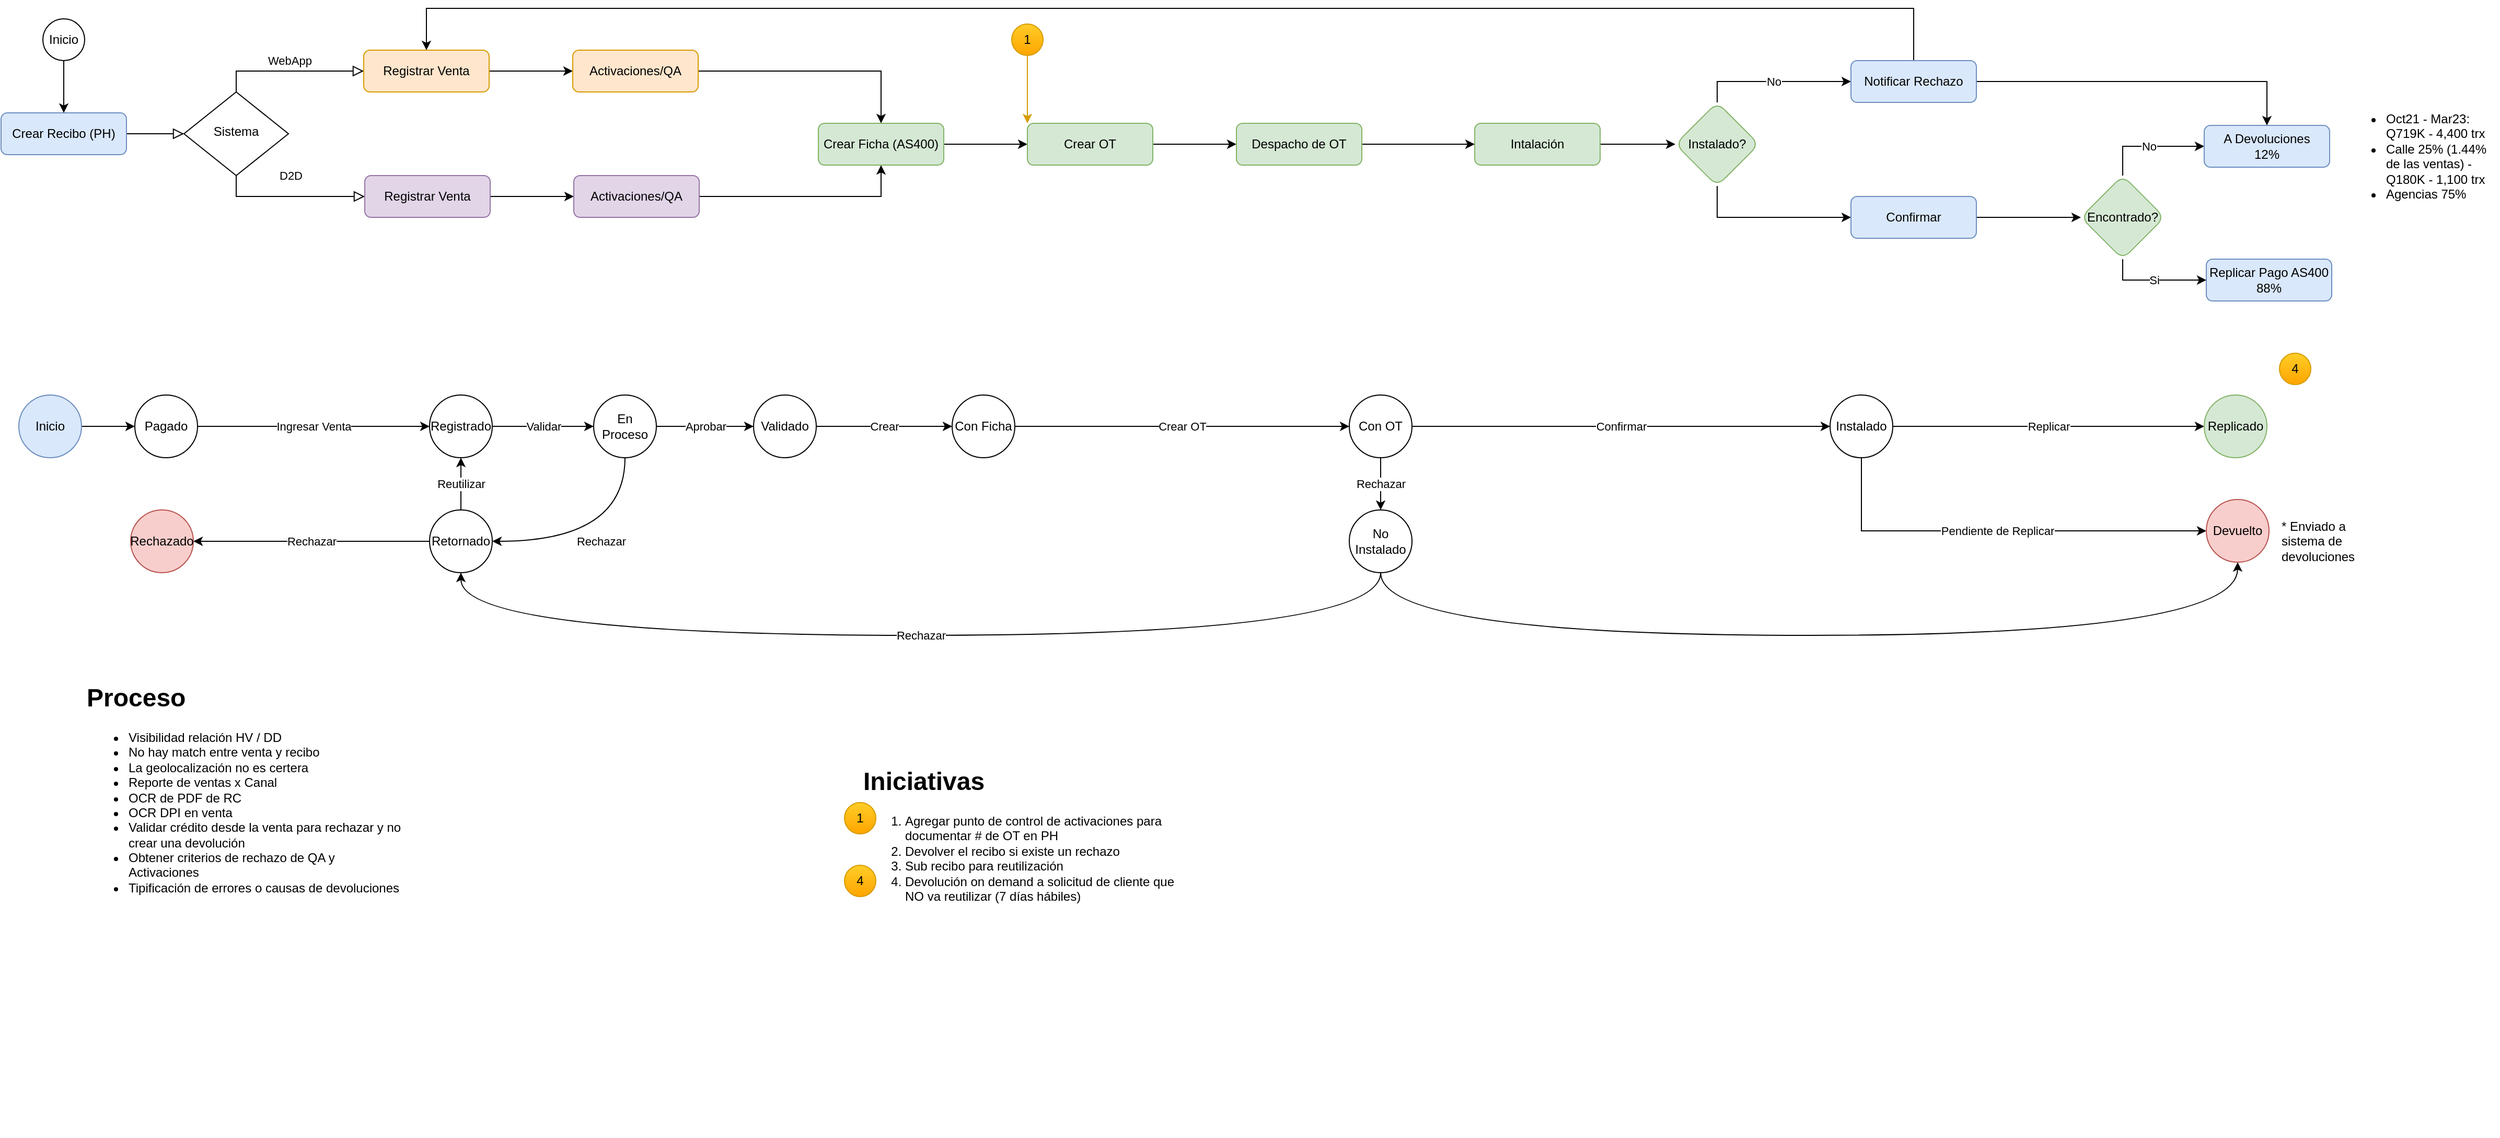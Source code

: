 <mxfile version="21.0.8" type="github" pages="3">
  <diagram id="C5RBs43oDa-KdzZeNtuy" name="Page-1">
    <mxGraphModel dx="880" dy="484" grid="1" gridSize="10" guides="1" tooltips="1" connect="1" arrows="1" fold="1" page="1" pageScale="1" pageWidth="827" pageHeight="1169" math="0" shadow="0">
      <root>
        <mxCell id="WIyWlLk6GJQsqaUBKTNV-0" />
        <mxCell id="WIyWlLk6GJQsqaUBKTNV-1" parent="WIyWlLk6GJQsqaUBKTNV-0" />
        <mxCell id="WIyWlLk6GJQsqaUBKTNV-2" value="" style="rounded=0;html=1;jettySize=auto;orthogonalLoop=1;fontSize=11;endArrow=block;endFill=0;endSize=8;strokeWidth=1;shadow=0;labelBackgroundColor=none;edgeStyle=orthogonalEdgeStyle;" parent="WIyWlLk6GJQsqaUBKTNV-1" source="WIyWlLk6GJQsqaUBKTNV-3" target="WIyWlLk6GJQsqaUBKTNV-6" edge="1">
          <mxGeometry relative="1" as="geometry" />
        </mxCell>
        <mxCell id="WIyWlLk6GJQsqaUBKTNV-3" value="Crear Recibo (PH)" style="rounded=1;whiteSpace=wrap;html=1;fontSize=12;glass=0;strokeWidth=1;shadow=0;fillColor=#dae8fc;strokeColor=#6c8ebf;" parent="WIyWlLk6GJQsqaUBKTNV-1" vertex="1">
          <mxGeometry x="20" y="120" width="120" height="40" as="geometry" />
        </mxCell>
        <mxCell id="WIyWlLk6GJQsqaUBKTNV-4" value="D2D" style="rounded=0;html=1;jettySize=auto;orthogonalLoop=1;fontSize=11;endArrow=block;endFill=0;endSize=8;strokeWidth=1;shadow=0;labelBackgroundColor=none;edgeStyle=orthogonalEdgeStyle;entryX=0;entryY=0.5;entryDx=0;entryDy=0;exitX=0.5;exitY=1;exitDx=0;exitDy=0;" parent="WIyWlLk6GJQsqaUBKTNV-1" source="WIyWlLk6GJQsqaUBKTNV-6" target="WIyWlLk6GJQsqaUBKTNV-11" edge="1">
          <mxGeometry y="20" relative="1" as="geometry">
            <mxPoint as="offset" />
            <mxPoint x="255" y="270" as="targetPoint" />
          </mxGeometry>
        </mxCell>
        <mxCell id="WIyWlLk6GJQsqaUBKTNV-5" value="WebApp" style="edgeStyle=orthogonalEdgeStyle;rounded=0;html=1;jettySize=auto;orthogonalLoop=1;fontSize=11;endArrow=block;endFill=0;endSize=8;strokeWidth=1;shadow=0;labelBackgroundColor=none;exitX=0.5;exitY=0;exitDx=0;exitDy=0;" parent="WIyWlLk6GJQsqaUBKTNV-1" source="WIyWlLk6GJQsqaUBKTNV-6" target="WIyWlLk6GJQsqaUBKTNV-7" edge="1">
          <mxGeometry y="10" relative="1" as="geometry">
            <mxPoint as="offset" />
          </mxGeometry>
        </mxCell>
        <mxCell id="WIyWlLk6GJQsqaUBKTNV-6" value="Sistema" style="rhombus;whiteSpace=wrap;html=1;shadow=0;fontFamily=Helvetica;fontSize=12;align=center;strokeWidth=1;spacing=6;spacingTop=-4;" parent="WIyWlLk6GJQsqaUBKTNV-1" vertex="1">
          <mxGeometry x="195" y="100" width="100" height="80" as="geometry" />
        </mxCell>
        <mxCell id="XBX4nZGUdL0fPtYbBpFq-3" value="" style="edgeStyle=orthogonalEdgeStyle;rounded=0;orthogonalLoop=1;jettySize=auto;html=1;" parent="WIyWlLk6GJQsqaUBKTNV-1" source="WIyWlLk6GJQsqaUBKTNV-7" target="XBX4nZGUdL0fPtYbBpFq-2" edge="1">
          <mxGeometry relative="1" as="geometry" />
        </mxCell>
        <mxCell id="WIyWlLk6GJQsqaUBKTNV-7" value="Registrar Venta" style="rounded=1;whiteSpace=wrap;html=1;fontSize=12;glass=0;strokeWidth=1;shadow=0;fillColor=#ffe6cc;strokeColor=#d79b00;" parent="WIyWlLk6GJQsqaUBKTNV-1" vertex="1">
          <mxGeometry x="367" y="60" width="120" height="40" as="geometry" />
        </mxCell>
        <mxCell id="XBX4nZGUdL0fPtYbBpFq-5" value="" style="edgeStyle=orthogonalEdgeStyle;rounded=0;orthogonalLoop=1;jettySize=auto;html=1;" parent="WIyWlLk6GJQsqaUBKTNV-1" source="WIyWlLk6GJQsqaUBKTNV-11" target="XBX4nZGUdL0fPtYbBpFq-4" edge="1">
          <mxGeometry relative="1" as="geometry" />
        </mxCell>
        <mxCell id="WIyWlLk6GJQsqaUBKTNV-11" value="Registrar Venta" style="rounded=1;whiteSpace=wrap;html=1;fontSize=12;glass=0;strokeWidth=1;shadow=0;fillColor=#e1d5e7;strokeColor=#9673a6;" parent="WIyWlLk6GJQsqaUBKTNV-1" vertex="1">
          <mxGeometry x="368" y="180" width="120" height="40" as="geometry" />
        </mxCell>
        <mxCell id="XBX4nZGUdL0fPtYbBpFq-1" style="edgeStyle=orthogonalEdgeStyle;rounded=0;orthogonalLoop=1;jettySize=auto;html=1;" parent="WIyWlLk6GJQsqaUBKTNV-1" source="XBX4nZGUdL0fPtYbBpFq-0" target="WIyWlLk6GJQsqaUBKTNV-3" edge="1">
          <mxGeometry relative="1" as="geometry" />
        </mxCell>
        <mxCell id="XBX4nZGUdL0fPtYbBpFq-0" value="Inicio" style="ellipse;whiteSpace=wrap;html=1;aspect=fixed;" parent="WIyWlLk6GJQsqaUBKTNV-1" vertex="1">
          <mxGeometry x="60" y="30" width="40" height="40" as="geometry" />
        </mxCell>
        <mxCell id="XBX4nZGUdL0fPtYbBpFq-30" value="" style="edgeStyle=orthogonalEdgeStyle;rounded=0;orthogonalLoop=1;jettySize=auto;html=1;exitX=1;exitY=0.5;exitDx=0;exitDy=0;" parent="WIyWlLk6GJQsqaUBKTNV-1" source="XBX4nZGUdL0fPtYbBpFq-2" target="XBX4nZGUdL0fPtYbBpFq-29" edge="1">
          <mxGeometry relative="1" as="geometry">
            <mxPoint x="752" y="80" as="sourcePoint" />
          </mxGeometry>
        </mxCell>
        <mxCell id="XBX4nZGUdL0fPtYbBpFq-2" value="Activaciones/QA" style="whiteSpace=wrap;html=1;fillColor=#ffe6cc;strokeColor=#d79b00;rounded=1;glass=0;strokeWidth=1;shadow=0;" parent="WIyWlLk6GJQsqaUBKTNV-1" vertex="1">
          <mxGeometry x="567" y="60" width="120" height="40" as="geometry" />
        </mxCell>
        <mxCell id="XBX4nZGUdL0fPtYbBpFq-31" style="edgeStyle=orthogonalEdgeStyle;rounded=0;orthogonalLoop=1;jettySize=auto;html=1;exitX=1;exitY=0.5;exitDx=0;exitDy=0;" parent="WIyWlLk6GJQsqaUBKTNV-1" source="XBX4nZGUdL0fPtYbBpFq-4" target="XBX4nZGUdL0fPtYbBpFq-29" edge="1">
          <mxGeometry relative="1" as="geometry">
            <mxPoint x="753" y="200" as="sourcePoint" />
          </mxGeometry>
        </mxCell>
        <mxCell id="XBX4nZGUdL0fPtYbBpFq-4" value="Activaciones/QA" style="whiteSpace=wrap;html=1;fillColor=#e1d5e7;strokeColor=#9673a6;rounded=1;glass=0;strokeWidth=1;shadow=0;" parent="WIyWlLk6GJQsqaUBKTNV-1" vertex="1">
          <mxGeometry x="568" y="180" width="120" height="40" as="geometry" />
        </mxCell>
        <mxCell id="XBX4nZGUdL0fPtYbBpFq-16" value="" style="edgeStyle=orthogonalEdgeStyle;rounded=0;orthogonalLoop=1;jettySize=auto;html=1;" parent="WIyWlLk6GJQsqaUBKTNV-1" source="XBX4nZGUdL0fPtYbBpFq-13" target="XBX4nZGUdL0fPtYbBpFq-15" edge="1">
          <mxGeometry relative="1" as="geometry" />
        </mxCell>
        <mxCell id="XBX4nZGUdL0fPtYbBpFq-13" value="Inicio" style="ellipse;whiteSpace=wrap;html=1;aspect=fixed;fillColor=#dae8fc;strokeColor=#6c8ebf;" parent="WIyWlLk6GJQsqaUBKTNV-1" vertex="1">
          <mxGeometry x="37" y="390" width="60" height="60" as="geometry" />
        </mxCell>
        <mxCell id="XBX4nZGUdL0fPtYbBpFq-18" value="Ingresar Venta" style="edgeStyle=orthogonalEdgeStyle;rounded=0;orthogonalLoop=1;jettySize=auto;html=1;" parent="WIyWlLk6GJQsqaUBKTNV-1" source="XBX4nZGUdL0fPtYbBpFq-15" target="XBX4nZGUdL0fPtYbBpFq-17" edge="1">
          <mxGeometry relative="1" as="geometry" />
        </mxCell>
        <mxCell id="XBX4nZGUdL0fPtYbBpFq-15" value="Pagado" style="ellipse;whiteSpace=wrap;html=1;aspect=fixed;" parent="WIyWlLk6GJQsqaUBKTNV-1" vertex="1">
          <mxGeometry x="148" y="390" width="60" height="60" as="geometry" />
        </mxCell>
        <mxCell id="XBX4nZGUdL0fPtYbBpFq-20" value="Validar" style="edgeStyle=orthogonalEdgeStyle;rounded=0;orthogonalLoop=1;jettySize=auto;html=1;" parent="WIyWlLk6GJQsqaUBKTNV-1" source="XBX4nZGUdL0fPtYbBpFq-17" target="XBX4nZGUdL0fPtYbBpFq-19" edge="1">
          <mxGeometry relative="1" as="geometry">
            <mxPoint x="570" y="420" as="targetPoint" />
          </mxGeometry>
        </mxCell>
        <mxCell id="XBX4nZGUdL0fPtYbBpFq-17" value="Registrado" style="ellipse;whiteSpace=wrap;html=1;aspect=fixed;" parent="WIyWlLk6GJQsqaUBKTNV-1" vertex="1">
          <mxGeometry x="430" y="390" width="60" height="60" as="geometry" />
        </mxCell>
        <mxCell id="XBX4nZGUdL0fPtYbBpFq-22" value="Aprobar" style="edgeStyle=orthogonalEdgeStyle;rounded=0;orthogonalLoop=1;jettySize=auto;html=1;" parent="WIyWlLk6GJQsqaUBKTNV-1" source="XBX4nZGUdL0fPtYbBpFq-19" target="XBX4nZGUdL0fPtYbBpFq-21" edge="1">
          <mxGeometry relative="1" as="geometry" />
        </mxCell>
        <mxCell id="XBX4nZGUdL0fPtYbBpFq-25" value="Rechazar" style="edgeStyle=orthogonalEdgeStyle;rounded=0;orthogonalLoop=1;jettySize=auto;html=1;curved=1;exitX=0.5;exitY=1;exitDx=0;exitDy=0;entryX=1;entryY=0.5;entryDx=0;entryDy=0;" parent="WIyWlLk6GJQsqaUBKTNV-1" source="XBX4nZGUdL0fPtYbBpFq-19" target="XBX4nZGUdL0fPtYbBpFq-24" edge="1">
          <mxGeometry relative="1" as="geometry" />
        </mxCell>
        <mxCell id="XBX4nZGUdL0fPtYbBpFq-19" value="En&lt;br&gt;Proceso" style="ellipse;whiteSpace=wrap;html=1;aspect=fixed;" parent="WIyWlLk6GJQsqaUBKTNV-1" vertex="1">
          <mxGeometry x="587" y="390" width="60" height="60" as="geometry" />
        </mxCell>
        <mxCell id="XBX4nZGUdL0fPtYbBpFq-35" value="Crear" style="edgeStyle=orthogonalEdgeStyle;rounded=0;orthogonalLoop=1;jettySize=auto;html=1;" parent="WIyWlLk6GJQsqaUBKTNV-1" source="XBX4nZGUdL0fPtYbBpFq-21" target="XBX4nZGUdL0fPtYbBpFq-34" edge="1">
          <mxGeometry relative="1" as="geometry" />
        </mxCell>
        <mxCell id="XBX4nZGUdL0fPtYbBpFq-21" value="Validado" style="ellipse;whiteSpace=wrap;html=1;aspect=fixed;" parent="WIyWlLk6GJQsqaUBKTNV-1" vertex="1">
          <mxGeometry x="740" y="390" width="60" height="60" as="geometry" />
        </mxCell>
        <mxCell id="XBX4nZGUdL0fPtYbBpFq-27" value="Rechazar" style="edgeStyle=orthogonalEdgeStyle;rounded=0;orthogonalLoop=1;jettySize=auto;html=1;" parent="WIyWlLk6GJQsqaUBKTNV-1" source="XBX4nZGUdL0fPtYbBpFq-24" target="XBX4nZGUdL0fPtYbBpFq-26" edge="1">
          <mxGeometry relative="1" as="geometry" />
        </mxCell>
        <mxCell id="XBX4nZGUdL0fPtYbBpFq-28" value="Reutilizar" style="edgeStyle=orthogonalEdgeStyle;rounded=0;orthogonalLoop=1;jettySize=auto;html=1;entryX=0.5;entryY=1;entryDx=0;entryDy=0;" parent="WIyWlLk6GJQsqaUBKTNV-1" source="XBX4nZGUdL0fPtYbBpFq-24" target="XBX4nZGUdL0fPtYbBpFq-17" edge="1">
          <mxGeometry relative="1" as="geometry" />
        </mxCell>
        <mxCell id="XBX4nZGUdL0fPtYbBpFq-24" value="Retornado" style="ellipse;whiteSpace=wrap;html=1;aspect=fixed;" parent="WIyWlLk6GJQsqaUBKTNV-1" vertex="1">
          <mxGeometry x="430" y="500" width="60" height="60" as="geometry" />
        </mxCell>
        <mxCell id="XBX4nZGUdL0fPtYbBpFq-26" value="Rechazado" style="ellipse;whiteSpace=wrap;html=1;aspect=fixed;fillColor=#f8cecc;strokeColor=#b85450;" parent="WIyWlLk6GJQsqaUBKTNV-1" vertex="1">
          <mxGeometry x="144" y="500" width="60" height="60" as="geometry" />
        </mxCell>
        <mxCell id="XBX4nZGUdL0fPtYbBpFq-33" value="" style="edgeStyle=orthogonalEdgeStyle;rounded=0;orthogonalLoop=1;jettySize=auto;html=1;" parent="WIyWlLk6GJQsqaUBKTNV-1" source="XBX4nZGUdL0fPtYbBpFq-29" target="XBX4nZGUdL0fPtYbBpFq-32" edge="1">
          <mxGeometry relative="1" as="geometry" />
        </mxCell>
        <mxCell id="XBX4nZGUdL0fPtYbBpFq-29" value="Crear Ficha (AS400)" style="whiteSpace=wrap;html=1;fillColor=#d5e8d4;strokeColor=#82b366;rounded=1;glass=0;strokeWidth=1;shadow=0;" parent="WIyWlLk6GJQsqaUBKTNV-1" vertex="1">
          <mxGeometry x="802" y="130" width="120" height="40" as="geometry" />
        </mxCell>
        <mxCell id="XBX4nZGUdL0fPtYbBpFq-42" value="" style="edgeStyle=orthogonalEdgeStyle;rounded=0;orthogonalLoop=1;jettySize=auto;html=1;" parent="WIyWlLk6GJQsqaUBKTNV-1" source="XBX4nZGUdL0fPtYbBpFq-32" target="XBX4nZGUdL0fPtYbBpFq-41" edge="1">
          <mxGeometry relative="1" as="geometry" />
        </mxCell>
        <mxCell id="XBX4nZGUdL0fPtYbBpFq-32" value="Crear OT" style="whiteSpace=wrap;html=1;fillColor=#d5e8d4;strokeColor=#82b366;rounded=1;glass=0;strokeWidth=1;shadow=0;" parent="WIyWlLk6GJQsqaUBKTNV-1" vertex="1">
          <mxGeometry x="1002" y="130" width="120" height="40" as="geometry" />
        </mxCell>
        <mxCell id="XBX4nZGUdL0fPtYbBpFq-37" value="Crear OT" style="edgeStyle=orthogonalEdgeStyle;rounded=0;orthogonalLoop=1;jettySize=auto;html=1;" parent="WIyWlLk6GJQsqaUBKTNV-1" source="XBX4nZGUdL0fPtYbBpFq-34" target="XBX4nZGUdL0fPtYbBpFq-36" edge="1">
          <mxGeometry relative="1" as="geometry" />
        </mxCell>
        <mxCell id="XBX4nZGUdL0fPtYbBpFq-34" value="Con Ficha" style="ellipse;whiteSpace=wrap;html=1;aspect=fixed;" parent="WIyWlLk6GJQsqaUBKTNV-1" vertex="1">
          <mxGeometry x="930" y="390" width="60" height="60" as="geometry" />
        </mxCell>
        <mxCell id="PiGamc_0uS7PZ8Xs801l-10" value="Confirmar" style="edgeStyle=orthogonalEdgeStyle;rounded=0;orthogonalLoop=1;jettySize=auto;html=1;" parent="WIyWlLk6GJQsqaUBKTNV-1" source="XBX4nZGUdL0fPtYbBpFq-36" target="PiGamc_0uS7PZ8Xs801l-9" edge="1">
          <mxGeometry relative="1" as="geometry" />
        </mxCell>
        <mxCell id="PiGamc_0uS7PZ8Xs801l-12" value="Rechazar" style="edgeStyle=orthogonalEdgeStyle;rounded=0;orthogonalLoop=1;jettySize=auto;html=1;" parent="WIyWlLk6GJQsqaUBKTNV-1" source="XBX4nZGUdL0fPtYbBpFq-36" target="PiGamc_0uS7PZ8Xs801l-11" edge="1">
          <mxGeometry relative="1" as="geometry" />
        </mxCell>
        <mxCell id="XBX4nZGUdL0fPtYbBpFq-36" value="Con OT" style="ellipse;whiteSpace=wrap;html=1;aspect=fixed;" parent="WIyWlLk6GJQsqaUBKTNV-1" vertex="1">
          <mxGeometry x="1310" y="390" width="60" height="60" as="geometry" />
        </mxCell>
        <mxCell id="XBX4nZGUdL0fPtYbBpFq-44" value="" style="edgeStyle=orthogonalEdgeStyle;rounded=0;orthogonalLoop=1;jettySize=auto;html=1;" parent="WIyWlLk6GJQsqaUBKTNV-1" source="XBX4nZGUdL0fPtYbBpFq-41" target="XBX4nZGUdL0fPtYbBpFq-43" edge="1">
          <mxGeometry relative="1" as="geometry" />
        </mxCell>
        <mxCell id="XBX4nZGUdL0fPtYbBpFq-41" value="Despacho de OT" style="whiteSpace=wrap;html=1;fillColor=#d5e8d4;strokeColor=#82b366;rounded=1;glass=0;strokeWidth=1;shadow=0;" parent="WIyWlLk6GJQsqaUBKTNV-1" vertex="1">
          <mxGeometry x="1202" y="130" width="120" height="40" as="geometry" />
        </mxCell>
        <mxCell id="XBX4nZGUdL0fPtYbBpFq-46" value="" style="edgeStyle=orthogonalEdgeStyle;rounded=0;orthogonalLoop=1;jettySize=auto;html=1;" parent="WIyWlLk6GJQsqaUBKTNV-1" source="XBX4nZGUdL0fPtYbBpFq-43" target="XBX4nZGUdL0fPtYbBpFq-45" edge="1">
          <mxGeometry relative="1" as="geometry" />
        </mxCell>
        <mxCell id="XBX4nZGUdL0fPtYbBpFq-43" value="Intalación" style="whiteSpace=wrap;html=1;fillColor=#d5e8d4;strokeColor=#82b366;rounded=1;glass=0;strokeWidth=1;shadow=0;" parent="WIyWlLk6GJQsqaUBKTNV-1" vertex="1">
          <mxGeometry x="1430" y="130" width="120" height="40" as="geometry" />
        </mxCell>
        <mxCell id="XBX4nZGUdL0fPtYbBpFq-52" value="No" style="edgeStyle=orthogonalEdgeStyle;rounded=0;orthogonalLoop=1;jettySize=auto;html=1;entryX=0;entryY=0.5;entryDx=0;entryDy=0;exitX=0.5;exitY=0;exitDx=0;exitDy=0;" parent="WIyWlLk6GJQsqaUBKTNV-1" source="XBX4nZGUdL0fPtYbBpFq-45" target="XBX4nZGUdL0fPtYbBpFq-49" edge="1">
          <mxGeometry relative="1" as="geometry" />
        </mxCell>
        <mxCell id="PiGamc_0uS7PZ8Xs801l-2" style="edgeStyle=orthogonalEdgeStyle;rounded=0;orthogonalLoop=1;jettySize=auto;html=1;entryX=0;entryY=0.5;entryDx=0;entryDy=0;exitX=0.5;exitY=1;exitDx=0;exitDy=0;" parent="WIyWlLk6GJQsqaUBKTNV-1" source="XBX4nZGUdL0fPtYbBpFq-45" target="PiGamc_0uS7PZ8Xs801l-1" edge="1">
          <mxGeometry relative="1" as="geometry" />
        </mxCell>
        <mxCell id="XBX4nZGUdL0fPtYbBpFq-45" value="Instalado?" style="rhombus;whiteSpace=wrap;html=1;fillColor=#d5e8d4;strokeColor=#82b366;rounded=1;glass=0;strokeWidth=1;shadow=0;" parent="WIyWlLk6GJQsqaUBKTNV-1" vertex="1">
          <mxGeometry x="1622" y="110" width="80" height="80" as="geometry" />
        </mxCell>
        <mxCell id="XBX4nZGUdL0fPtYbBpFq-48" style="edgeStyle=orthogonalEdgeStyle;rounded=0;orthogonalLoop=1;jettySize=auto;html=1;entryX=0;entryY=0;entryDx=0;entryDy=0;fillColor=#ffcd28;gradientColor=#ffa500;strokeColor=#d79b00;" parent="WIyWlLk6GJQsqaUBKTNV-1" source="XBX4nZGUdL0fPtYbBpFq-47" target="XBX4nZGUdL0fPtYbBpFq-32" edge="1">
          <mxGeometry relative="1" as="geometry" />
        </mxCell>
        <mxCell id="XBX4nZGUdL0fPtYbBpFq-47" value="1" style="ellipse;whiteSpace=wrap;html=1;aspect=fixed;fillColor=#ffcd28;strokeColor=#d79b00;gradientColor=#ffa500;" parent="WIyWlLk6GJQsqaUBKTNV-1" vertex="1">
          <mxGeometry x="987" y="35" width="30" height="30" as="geometry" />
        </mxCell>
        <mxCell id="PiGamc_0uS7PZ8Xs801l-0" style="edgeStyle=orthogonalEdgeStyle;rounded=0;orthogonalLoop=1;jettySize=auto;html=1;entryX=0.5;entryY=0;entryDx=0;entryDy=0;exitX=0.5;exitY=0;exitDx=0;exitDy=0;" parent="WIyWlLk6GJQsqaUBKTNV-1" source="XBX4nZGUdL0fPtYbBpFq-49" target="WIyWlLk6GJQsqaUBKTNV-7" edge="1">
          <mxGeometry relative="1" as="geometry">
            <Array as="points">
              <mxPoint x="1850" y="20" />
              <mxPoint x="427" y="20" />
            </Array>
          </mxGeometry>
        </mxCell>
        <mxCell id="PiGamc_0uS7PZ8Xs801l-7" style="edgeStyle=orthogonalEdgeStyle;rounded=0;orthogonalLoop=1;jettySize=auto;html=1;entryX=0.5;entryY=0;entryDx=0;entryDy=0;" parent="WIyWlLk6GJQsqaUBKTNV-1" source="XBX4nZGUdL0fPtYbBpFq-49" target="PiGamc_0uS7PZ8Xs801l-3" edge="1">
          <mxGeometry relative="1" as="geometry" />
        </mxCell>
        <mxCell id="XBX4nZGUdL0fPtYbBpFq-49" value="Notificar Rechazo" style="whiteSpace=wrap;html=1;fillColor=#dae8fc;strokeColor=#6c8ebf;rounded=1;glass=0;strokeWidth=1;shadow=0;" parent="WIyWlLk6GJQsqaUBKTNV-1" vertex="1">
          <mxGeometry x="1790" y="70" width="120" height="40" as="geometry" />
        </mxCell>
        <mxCell id="XBX4nZGUdL0fPtYbBpFq-51" value="Replicar Pago AS400&lt;br&gt;88%" style="whiteSpace=wrap;html=1;fillColor=#dae8fc;strokeColor=#6c8ebf;rounded=1;glass=0;strokeWidth=1;shadow=0;" parent="WIyWlLk6GJQsqaUBKTNV-1" vertex="1">
          <mxGeometry x="2130" y="260" width="120" height="40" as="geometry" />
        </mxCell>
        <mxCell id="XBX4nZGUdL0fPtYbBpFq-56" value="Si" style="edgeStyle=orthogonalEdgeStyle;rounded=0;orthogonalLoop=1;jettySize=auto;html=1;exitX=0.5;exitY=1;exitDx=0;exitDy=0;entryX=0;entryY=0.5;entryDx=0;entryDy=0;" parent="WIyWlLk6GJQsqaUBKTNV-1" source="XBX4nZGUdL0fPtYbBpFq-54" target="XBX4nZGUdL0fPtYbBpFq-51" edge="1">
          <mxGeometry relative="1" as="geometry" />
        </mxCell>
        <mxCell id="PiGamc_0uS7PZ8Xs801l-4" value="No" style="edgeStyle=orthogonalEdgeStyle;rounded=0;orthogonalLoop=1;jettySize=auto;html=1;entryX=0;entryY=0.5;entryDx=0;entryDy=0;exitX=0.5;exitY=0;exitDx=0;exitDy=0;" parent="WIyWlLk6GJQsqaUBKTNV-1" source="XBX4nZGUdL0fPtYbBpFq-54" target="PiGamc_0uS7PZ8Xs801l-3" edge="1">
          <mxGeometry relative="1" as="geometry" />
        </mxCell>
        <mxCell id="XBX4nZGUdL0fPtYbBpFq-54" value="Encontrado?" style="rhombus;whiteSpace=wrap;html=1;fillColor=#d5e8d4;strokeColor=#82b366;rounded=1;glass=0;strokeWidth=1;shadow=0;" parent="WIyWlLk6GJQsqaUBKTNV-1" vertex="1">
          <mxGeometry x="2010" y="180" width="80" height="80" as="geometry" />
        </mxCell>
        <mxCell id="PiGamc_0uS7PZ8Xs801l-6" style="edgeStyle=orthogonalEdgeStyle;rounded=0;orthogonalLoop=1;jettySize=auto;html=1;entryX=0;entryY=0.5;entryDx=0;entryDy=0;" parent="WIyWlLk6GJQsqaUBKTNV-1" source="PiGamc_0uS7PZ8Xs801l-1" target="XBX4nZGUdL0fPtYbBpFq-54" edge="1">
          <mxGeometry relative="1" as="geometry" />
        </mxCell>
        <mxCell id="PiGamc_0uS7PZ8Xs801l-1" value="Confirmar" style="whiteSpace=wrap;html=1;fillColor=#dae8fc;strokeColor=#6c8ebf;rounded=1;glass=0;strokeWidth=1;shadow=0;" parent="WIyWlLk6GJQsqaUBKTNV-1" vertex="1">
          <mxGeometry x="1790" y="200" width="120" height="40" as="geometry" />
        </mxCell>
        <mxCell id="PiGamc_0uS7PZ8Xs801l-3" value="A Devoluciones&lt;br&gt;12%" style="whiteSpace=wrap;html=1;fillColor=#dae8fc;strokeColor=#6c8ebf;rounded=1;glass=0;strokeWidth=1;shadow=0;" parent="WIyWlLk6GJQsqaUBKTNV-1" vertex="1">
          <mxGeometry x="2128" y="132" width="120" height="40" as="geometry" />
        </mxCell>
        <mxCell id="PiGamc_0uS7PZ8Xs801l-5" value="" style="shape=image;html=1;verticalAlign=top;verticalLabelPosition=bottom;labelBackgroundColor=#ffffff;imageAspect=0;aspect=fixed;image=https://cdn3.iconfinder.com/data/icons/arrows-set-12/512/history-128.png" parent="WIyWlLk6GJQsqaUBKTNV-1" vertex="1">
          <mxGeometry x="2057" y="172" width="28" height="28" as="geometry" />
        </mxCell>
        <mxCell id="PiGamc_0uS7PZ8Xs801l-22" value="Replicar" style="edgeStyle=orthogonalEdgeStyle;rounded=0;orthogonalLoop=1;jettySize=auto;html=1;" parent="WIyWlLk6GJQsqaUBKTNV-1" source="PiGamc_0uS7PZ8Xs801l-9" target="PiGamc_0uS7PZ8Xs801l-21" edge="1">
          <mxGeometry relative="1" as="geometry" />
        </mxCell>
        <mxCell id="PiGamc_0uS7PZ8Xs801l-24" value="Pendiente de Replicar" style="edgeStyle=orthogonalEdgeStyle;rounded=0;orthogonalLoop=1;jettySize=auto;html=1;exitX=0.5;exitY=1;exitDx=0;exitDy=0;entryX=0;entryY=0.5;entryDx=0;entryDy=0;" parent="WIyWlLk6GJQsqaUBKTNV-1" source="PiGamc_0uS7PZ8Xs801l-9" target="PiGamc_0uS7PZ8Xs801l-23" edge="1">
          <mxGeometry relative="1" as="geometry" />
        </mxCell>
        <mxCell id="PiGamc_0uS7PZ8Xs801l-9" value="Instalado" style="ellipse;whiteSpace=wrap;html=1;aspect=fixed;" parent="WIyWlLk6GJQsqaUBKTNV-1" vertex="1">
          <mxGeometry x="1770" y="390" width="60" height="60" as="geometry" />
        </mxCell>
        <mxCell id="PiGamc_0uS7PZ8Xs801l-13" value="Rechazar" style="edgeStyle=orthogonalEdgeStyle;rounded=0;orthogonalLoop=1;jettySize=auto;html=1;entryX=0.5;entryY=1;entryDx=0;entryDy=0;curved=1;exitX=0.5;exitY=1;exitDx=0;exitDy=0;" parent="WIyWlLk6GJQsqaUBKTNV-1" source="PiGamc_0uS7PZ8Xs801l-11" target="XBX4nZGUdL0fPtYbBpFq-24" edge="1">
          <mxGeometry relative="1" as="geometry">
            <Array as="points">
              <mxPoint x="1340" y="620" />
              <mxPoint x="460" y="620" />
            </Array>
          </mxGeometry>
        </mxCell>
        <mxCell id="PiGamc_0uS7PZ8Xs801l-27" style="edgeStyle=orthogonalEdgeStyle;rounded=0;orthogonalLoop=1;jettySize=auto;html=1;entryX=0.5;entryY=1;entryDx=0;entryDy=0;curved=1;exitX=0.5;exitY=1;exitDx=0;exitDy=0;" parent="WIyWlLk6GJQsqaUBKTNV-1" source="PiGamc_0uS7PZ8Xs801l-11" target="PiGamc_0uS7PZ8Xs801l-23" edge="1">
          <mxGeometry relative="1" as="geometry">
            <Array as="points">
              <mxPoint x="1340" y="620" />
              <mxPoint x="2160" y="620" />
            </Array>
          </mxGeometry>
        </mxCell>
        <mxCell id="PiGamc_0uS7PZ8Xs801l-11" value="No Instalado" style="ellipse;whiteSpace=wrap;html=1;aspect=fixed;" parent="WIyWlLk6GJQsqaUBKTNV-1" vertex="1">
          <mxGeometry x="1310" y="500" width="60" height="60" as="geometry" />
        </mxCell>
        <mxCell id="PiGamc_0uS7PZ8Xs801l-21" value="Replicado" style="ellipse;whiteSpace=wrap;html=1;aspect=fixed;fillColor=#d5e8d4;strokeColor=#82b366;" parent="WIyWlLk6GJQsqaUBKTNV-1" vertex="1">
          <mxGeometry x="2128" y="390" width="60" height="60" as="geometry" />
        </mxCell>
        <mxCell id="PiGamc_0uS7PZ8Xs801l-23" value="Devuelto" style="ellipse;whiteSpace=wrap;html=1;aspect=fixed;fillColor=#f8cecc;strokeColor=#b85450;" parent="WIyWlLk6GJQsqaUBKTNV-1" vertex="1">
          <mxGeometry x="2130" y="490" width="60" height="60" as="geometry" />
        </mxCell>
        <mxCell id="PiGamc_0uS7PZ8Xs801l-28" value="&lt;h1&gt;Proceso&lt;/h1&gt;&lt;p&gt;&lt;/p&gt;&lt;ul&gt;&lt;li&gt;Visibilidad relación HV / DD&lt;/li&gt;&lt;li&gt;No hay match entre venta y recibo&lt;/li&gt;&lt;li&gt;La geolocalización no es certera&lt;/li&gt;&lt;li&gt;Reporte de ventas x Canal&lt;/li&gt;&lt;li&gt;OCR de PDF de RC&lt;/li&gt;&lt;li&gt;OCR DPI en venta&lt;/li&gt;&lt;li&gt;Validar crédito desde la venta para rechazar y no crear una devolución&lt;/li&gt;&lt;li&gt;Obtener criterios de rechazo de QA y Activaciones&lt;/li&gt;&lt;li&gt;Tipificación de errores o causas de devoluciones&lt;/li&gt;&lt;/ul&gt;&lt;p&gt;&lt;/p&gt;" style="text;html=1;strokeColor=none;fillColor=none;spacing=5;spacingTop=-20;whiteSpace=wrap;overflow=hidden;rounded=0;" parent="WIyWlLk6GJQsqaUBKTNV-1" vertex="1">
          <mxGeometry x="97" y="660" width="313" height="440" as="geometry" />
        </mxCell>
        <mxCell id="PiGamc_0uS7PZ8Xs801l-29" value="* Enviado a sistema de devoluciones" style="text;html=1;strokeColor=none;fillColor=none;align=left;verticalAlign=middle;whiteSpace=wrap;rounded=0;" parent="WIyWlLk6GJQsqaUBKTNV-1" vertex="1">
          <mxGeometry x="2200" y="507.5" width="90" height="45" as="geometry" />
        </mxCell>
        <mxCell id="PiGamc_0uS7PZ8Xs801l-30" value="1" style="ellipse;whiteSpace=wrap;html=1;aspect=fixed;fillColor=#ffcd28;strokeColor=#d79b00;gradientColor=#ffa500;" parent="WIyWlLk6GJQsqaUBKTNV-1" vertex="1">
          <mxGeometry x="827" y="780" width="30" height="30" as="geometry" />
        </mxCell>
        <mxCell id="PiGamc_0uS7PZ8Xs801l-31" value="&lt;h1&gt;Iniciativas&lt;/h1&gt;&lt;p&gt;&lt;/p&gt;&lt;ol&gt;&lt;li&gt;Agregar punto de control de activaciones para documentar # de OT en PH&lt;/li&gt;&lt;li&gt;Devolver el recibo si existe un rechazo&lt;/li&gt;&lt;li&gt;Sub recibo para reutilización&lt;/li&gt;&lt;li&gt;Devolución on demand a solicitud de cliente que NO va reutilizar (7 días hábiles)&lt;/li&gt;&lt;/ol&gt;&lt;p&gt;&lt;/p&gt;" style="text;html=1;strokeColor=none;fillColor=none;spacing=5;spacingTop=-20;whiteSpace=wrap;overflow=hidden;rounded=0;" parent="WIyWlLk6GJQsqaUBKTNV-1" vertex="1">
          <mxGeometry x="840" y="740" width="310" height="320" as="geometry" />
        </mxCell>
        <mxCell id="PiGamc_0uS7PZ8Xs801l-32" value="&lt;ul&gt;&lt;li&gt;Oct21 - Mar23: Q719K - 4,400 trx&lt;/li&gt;&lt;li&gt;Calle 25% (1.44% de las ventas) - Q180K - 1,100 trx&lt;/li&gt;&lt;li&gt;Agencias 75%&lt;/li&gt;&lt;/ul&gt;" style="text;html=1;strokeColor=none;fillColor=none;align=left;verticalAlign=top;whiteSpace=wrap;rounded=0;" parent="WIyWlLk6GJQsqaUBKTNV-1" vertex="1">
          <mxGeometry x="2260" y="100" width="150" height="130" as="geometry" />
        </mxCell>
        <mxCell id="YPq2QSfRWYFblzvZlU4H-0" value="4" style="ellipse;whiteSpace=wrap;html=1;aspect=fixed;fillColor=#ffcd28;strokeColor=#d79b00;gradientColor=#ffa500;" parent="WIyWlLk6GJQsqaUBKTNV-1" vertex="1">
          <mxGeometry x="2200" y="350" width="30" height="30" as="geometry" />
        </mxCell>
        <mxCell id="YPq2QSfRWYFblzvZlU4H-1" value="4" style="ellipse;whiteSpace=wrap;html=1;aspect=fixed;fillColor=#ffcd28;strokeColor=#d79b00;gradientColor=#ffa500;" parent="WIyWlLk6GJQsqaUBKTNV-1" vertex="1">
          <mxGeometry x="827" y="840" width="30" height="30" as="geometry" />
        </mxCell>
      </root>
    </mxGraphModel>
  </diagram>
  <diagram id="YraIIPToBlFsgna0CSx7" name="TBO">
    <mxGraphModel dx="1035" dy="1738" grid="1" gridSize="10" guides="1" tooltips="1" connect="1" arrows="1" fold="1" page="1" pageScale="1" pageWidth="827" pageHeight="1169" math="0" shadow="0">
      <root>
        <mxCell id="0" />
        <mxCell id="1" parent="0" />
        <mxCell id="_HswPcnciFqpYynt4Km--6" style="edgeStyle=orthogonalEdgeStyle;rounded=0;orthogonalLoop=1;jettySize=auto;html=1;entryX=0;entryY=0.5;entryDx=0;entryDy=0;" edge="1" parent="1" source="_HswPcnciFqpYynt4Km--1" target="_HswPcnciFqpYynt4Km--4">
          <mxGeometry relative="1" as="geometry" />
        </mxCell>
        <mxCell id="_HswPcnciFqpYynt4Km--7" style="edgeStyle=orthogonalEdgeStyle;rounded=0;orthogonalLoop=1;jettySize=auto;html=1;entryX=0;entryY=0.5;entryDx=0;entryDy=0;" edge="1" parent="1" source="_HswPcnciFqpYynt4Km--1" target="_HswPcnciFqpYynt4Km--5">
          <mxGeometry relative="1" as="geometry" />
        </mxCell>
        <mxCell id="_HswPcnciFqpYynt4Km--1" value="" style="ellipse;whiteSpace=wrap;html=1;aspect=fixed;" vertex="1" parent="1">
          <mxGeometry x="130" y="180" width="80" height="80" as="geometry" />
        </mxCell>
        <mxCell id="_HswPcnciFqpYynt4Km--2" value="TBO (Usuario y DA)" style="text;html=1;strokeColor=none;fillColor=none;align=center;verticalAlign=middle;whiteSpace=wrap;rounded=0;" vertex="1" parent="1">
          <mxGeometry x="140" y="140" width="60" height="30" as="geometry" />
        </mxCell>
        <mxCell id="_HswPcnciFqpYynt4Km--3" value="TBO Express" style="text;html=1;strokeColor=none;fillColor=none;align=center;verticalAlign=middle;whiteSpace=wrap;rounded=0;" vertex="1" parent="1">
          <mxGeometry x="140" y="270" width="60" height="30" as="geometry" />
        </mxCell>
        <mxCell id="_HswPcnciFqpYynt4Km--11" style="edgeStyle=orthogonalEdgeStyle;rounded=0;orthogonalLoop=1;jettySize=auto;html=1;" edge="1" parent="1" source="_HswPcnciFqpYynt4Km--4" target="_HswPcnciFqpYynt4Km--8">
          <mxGeometry relative="1" as="geometry" />
        </mxCell>
        <mxCell id="_HswPcnciFqpYynt4Km--22" style="edgeStyle=orthogonalEdgeStyle;rounded=0;orthogonalLoop=1;jettySize=auto;html=1;entryX=0;entryY=0.5;entryDx=0;entryDy=0;" edge="1" parent="1" source="_HswPcnciFqpYynt4Km--4" target="_HswPcnciFqpYynt4Km--9">
          <mxGeometry relative="1" as="geometry" />
        </mxCell>
        <mxCell id="_HswPcnciFqpYynt4Km--4" value="NAF" style="rounded=1;whiteSpace=wrap;html=1;" vertex="1" parent="1">
          <mxGeometry x="312" y="40" width="120" height="60" as="geometry" />
        </mxCell>
        <mxCell id="_HswPcnciFqpYynt4Km--18" style="edgeStyle=orthogonalEdgeStyle;rounded=0;orthogonalLoop=1;jettySize=auto;html=1;" edge="1" parent="1" source="_HswPcnciFqpYynt4Km--5" target="_HswPcnciFqpYynt4Km--14">
          <mxGeometry relative="1" as="geometry" />
        </mxCell>
        <mxCell id="_HswPcnciFqpYynt4Km--19" style="edgeStyle=orthogonalEdgeStyle;rounded=0;orthogonalLoop=1;jettySize=auto;html=1;" edge="1" parent="1" source="_HswPcnciFqpYynt4Km--5" target="_HswPcnciFqpYynt4Km--15">
          <mxGeometry relative="1" as="geometry" />
        </mxCell>
        <mxCell id="_HswPcnciFqpYynt4Km--20" style="edgeStyle=orthogonalEdgeStyle;rounded=0;orthogonalLoop=1;jettySize=auto;html=1;entryX=0;entryY=0.5;entryDx=0;entryDy=0;" edge="1" parent="1" source="_HswPcnciFqpYynt4Km--5" target="_HswPcnciFqpYynt4Km--16">
          <mxGeometry relative="1" as="geometry" />
        </mxCell>
        <mxCell id="_HswPcnciFqpYynt4Km--21" style="edgeStyle=orthogonalEdgeStyle;rounded=0;orthogonalLoop=1;jettySize=auto;html=1;entryX=0;entryY=0.5;entryDx=0;entryDy=0;" edge="1" parent="1" source="_HswPcnciFqpYynt4Km--5" target="_HswPcnciFqpYynt4Km--17">
          <mxGeometry relative="1" as="geometry" />
        </mxCell>
        <mxCell id="_HswPcnciFqpYynt4Km--5" value="AS400" style="rounded=1;whiteSpace=wrap;html=1;" vertex="1" parent="1">
          <mxGeometry x="310" y="290" width="120" height="60" as="geometry" />
        </mxCell>
        <mxCell id="_HswPcnciFqpYynt4Km--8" value="Tarjeta&lt;br&gt;134 clientes&lt;br&gt;Q634K" style="rounded=1;whiteSpace=wrap;html=1;fillColor=#d5e8d4;strokeColor=#82b366;" vertex="1" parent="1">
          <mxGeometry x="513" y="-10" width="120" height="60" as="geometry" />
        </mxCell>
        <mxCell id="_HswPcnciFqpYynt4Km--9" value="Transferencia&lt;br&gt;3 clientes&lt;br&gt;Q 150K" style="rounded=1;whiteSpace=wrap;html=1;fillColor=#a20025;strokeColor=#6F0000;fontColor=#ffffff;" vertex="1" parent="1">
          <mxGeometry x="513" y="60" width="120" height="60" as="geometry" />
        </mxCell>
        <mxCell id="_HswPcnciFqpYynt4Km--14" value="Tarjeta&lt;br&gt;5,706 clientes&lt;br&gt;Q2.97MM&lt;br&gt;16%" style="rounded=1;whiteSpace=wrap;html=1;fillColor=#d5e8d4;strokeColor=#82b366;" vertex="1" parent="1">
          <mxGeometry x="510" y="230" width="120" height="60" as="geometry" />
        </mxCell>
        <mxCell id="_HswPcnciFqpYynt4Km--15" value="Transferencia&lt;br&gt;6,915 clientes&lt;br&gt;Q13.5MM&lt;br&gt;73%" style="rounded=1;whiteSpace=wrap;html=1;fillColor=#a20025;strokeColor=#6F0000;fontColor=#ffffff;" vertex="1" parent="1">
          <mxGeometry x="510" y="300" width="120" height="60" as="geometry" />
        </mxCell>
        <mxCell id="_HswPcnciFqpYynt4Km--16" value="TBO Express&lt;br&gt;1,968 clientes&lt;br&gt;Q556K&lt;br&gt;3%" style="rounded=1;whiteSpace=wrap;html=1;fillColor=#d5e8d4;strokeColor=#82b366;" vertex="1" parent="1">
          <mxGeometry x="510" y="370" width="120" height="60" as="geometry" />
        </mxCell>
        <mxCell id="_HswPcnciFqpYynt4Km--17" value="Débito automático&lt;br&gt;3,099 clientes&lt;br&gt;Q1.2MM&lt;br&gt;7%" style="rounded=1;whiteSpace=wrap;html=1;fillColor=#d5e8d4;strokeColor=#82b366;" vertex="1" parent="1">
          <mxGeometry x="510" y="440" width="120" height="60" as="geometry" />
        </mxCell>
        <mxCell id="_HswPcnciFqpYynt4Km--23" value="Web Service" style="text;html=1;strokeColor=none;fillColor=none;align=center;verticalAlign=middle;whiteSpace=wrap;rounded=0;" vertex="1" parent="1">
          <mxGeometry x="660" width="60" height="30" as="geometry" />
        </mxCell>
        <mxCell id="_HswPcnciFqpYynt4Km--24" value="Manual" style="text;html=1;strokeColor=none;fillColor=none;align=center;verticalAlign=middle;whiteSpace=wrap;rounded=0;" vertex="1" parent="1">
          <mxGeometry x="660" y="75" width="60" height="30" as="geometry" />
        </mxCell>
        <mxCell id="_HswPcnciFqpYynt4Km--26" value="Web Service" style="text;html=1;strokeColor=none;fillColor=none;align=center;verticalAlign=middle;whiteSpace=wrap;rounded=0;" vertex="1" parent="1">
          <mxGeometry x="660" y="245" width="60" height="30" as="geometry" />
        </mxCell>
        <mxCell id="_HswPcnciFqpYynt4Km--27" value="Web Service" style="text;html=1;strokeColor=none;fillColor=none;align=center;verticalAlign=middle;whiteSpace=wrap;rounded=0;" vertex="1" parent="1">
          <mxGeometry x="660" y="385" width="60" height="30" as="geometry" />
        </mxCell>
        <mxCell id="_HswPcnciFqpYynt4Km--28" value="Web Service" style="text;html=1;strokeColor=none;fillColor=none;align=center;verticalAlign=middle;whiteSpace=wrap;rounded=0;" vertex="1" parent="1">
          <mxGeometry x="660" y="455" width="60" height="30" as="geometry" />
        </mxCell>
        <mxCell id="_HswPcnciFqpYynt4Km--29" value="Manual" style="text;html=1;strokeColor=none;fillColor=none;align=center;verticalAlign=middle;whiteSpace=wrap;rounded=0;" vertex="1" parent="1">
          <mxGeometry x="660" y="315" width="60" height="30" as="geometry" />
        </mxCell>
        <mxCell id="_HswPcnciFqpYynt4Km--31" value="Real:&lt;br&gt;5,745 clientes&lt;br&gt;Q11MM&lt;br&gt;59%" style="text;html=1;strokeColor=none;fillColor=none;align=left;verticalAlign=middle;whiteSpace=wrap;rounded=0;fontStyle=1" vertex="1" parent="1">
          <mxGeometry x="727" y="315" width="100" height="45" as="geometry" />
        </mxCell>
      </root>
    </mxGraphModel>
  </diagram>
  <diagram id="aKsPMlO7K4FOQFFCfxhq" name="Gestor TC">
    <mxGraphModel dx="1707" dy="484" grid="1" gridSize="10" guides="1" tooltips="1" connect="1" arrows="1" fold="1" page="1" pageScale="1" pageWidth="827" pageHeight="1169" math="0" shadow="0">
      <root>
        <mxCell id="0" />
        <mxCell id="1" parent="0" />
        <mxCell id="m__7mRLUTSYvyrnaFkia-3" value="Solicitud" style="edgeStyle=orthogonalEdgeStyle;rounded=0;orthogonalLoop=1;jettySize=auto;html=1;curved=1;fillColor=#60a917;strokeColor=#2D7600;strokeWidth=3;" edge="1" parent="1" source="m__7mRLUTSYvyrnaFkia-1" target="m__7mRLUTSYvyrnaFkia-2">
          <mxGeometry relative="1" as="geometry" />
        </mxCell>
        <mxCell id="m__7mRLUTSYvyrnaFkia-24" value="Solicitud Admin" style="edgeStyle=orthogonalEdgeStyle;rounded=0;orthogonalLoop=1;jettySize=auto;html=1;entryX=0.5;entryY=0;entryDx=0;entryDy=0;curved=1;exitX=0.5;exitY=0;exitDx=0;exitDy=0;strokeWidth=3;fillColor=#60a917;strokeColor=#2D7600;" edge="1" parent="1" source="m__7mRLUTSYvyrnaFkia-1" target="m__7mRLUTSYvyrnaFkia-2">
          <mxGeometry relative="1" as="geometry">
            <mxPoint x="-90" y="190" as="sourcePoint" />
            <Array as="points">
              <mxPoint x="-90" y="110" />
              <mxPoint x="100" y="110" />
            </Array>
            <mxPoint as="offset" />
          </mxGeometry>
        </mxCell>
        <mxCell id="m__7mRLUTSYvyrnaFkia-26" value="Solicitud banco" style="edgeStyle=orthogonalEdgeStyle;rounded=0;orthogonalLoop=1;jettySize=auto;html=1;exitX=1;exitY=0;exitDx=0;exitDy=0;entryX=0;entryY=0;entryDx=0;entryDy=0;curved=1;" edge="1" parent="1" source="m__7mRLUTSYvyrnaFkia-1" target="m__7mRLUTSYvyrnaFkia-2">
          <mxGeometry relative="1" as="geometry">
            <Array as="points">
              <mxPoint x="-69" y="160" />
              <mxPoint x="79" y="160" />
            </Array>
          </mxGeometry>
        </mxCell>
        <mxCell id="m__7mRLUTSYvyrnaFkia-1" value="Inicio" style="ellipse;whiteSpace=wrap;html=1;aspect=fixed;" vertex="1" parent="1">
          <mxGeometry x="-120" y="198" width="60" height="60" as="geometry" />
        </mxCell>
        <mxCell id="m__7mRLUTSYvyrnaFkia-5" value="Mandar Correo" style="edgeStyle=orthogonalEdgeStyle;rounded=0;orthogonalLoop=1;jettySize=auto;html=1;curved=1;fillColor=#60a917;strokeColor=#2D7600;strokeWidth=3;entryX=0;entryY=0.5;entryDx=0;entryDy=0;" edge="1" parent="1" source="m__7mRLUTSYvyrnaFkia-2" target="m__7mRLUTSYvyrnaFkia-27">
          <mxGeometry y="8" relative="1" as="geometry">
            <mxPoint as="offset" />
          </mxGeometry>
        </mxCell>
        <mxCell id="m__7mRLUTSYvyrnaFkia-2" value="Nueva" style="ellipse;whiteSpace=wrap;html=1;aspect=fixed;" vertex="1" parent="1">
          <mxGeometry x="70" y="198" width="60" height="60" as="geometry" />
        </mxCell>
        <mxCell id="m__7mRLUTSYvyrnaFkia-14" value="Extraviar / Robar&lt;br&gt;Uso&lt;br&gt;Admin" style="edgeStyle=orthogonalEdgeStyle;rounded=0;orthogonalLoop=1;jettySize=auto;html=1;curved=1;" edge="1" parent="1" source="m__7mRLUTSYvyrnaFkia-4" target="m__7mRLUTSYvyrnaFkia-13">
          <mxGeometry relative="1" as="geometry" />
        </mxCell>
        <mxCell id="m__7mRLUTSYvyrnaFkia-4" value="Activada" style="ellipse;whiteSpace=wrap;html=1;aspect=fixed;" vertex="1" parent="1">
          <mxGeometry x="380" y="198" width="60" height="60" as="geometry" />
        </mxCell>
        <mxCell id="m__7mRLUTSYvyrnaFkia-19" value="Cancelación" style="edgeStyle=orthogonalEdgeStyle;rounded=0;orthogonalLoop=1;jettySize=auto;html=1;curved=1;exitX=0.5;exitY=1;exitDx=0;exitDy=0;entryX=0.5;entryY=1;entryDx=0;entryDy=0;" edge="1" parent="1" source="m__7mRLUTSYvyrnaFkia-13" target="m__7mRLUTSYvyrnaFkia-18">
          <mxGeometry relative="1" as="geometry">
            <Array as="points">
              <mxPoint x="410" y="450" />
              <mxPoint x="110" y="450" />
            </Array>
          </mxGeometry>
        </mxCell>
        <mxCell id="m__7mRLUTSYvyrnaFkia-20" value="Desbloquear" style="edgeStyle=orthogonalEdgeStyle;rounded=0;orthogonalLoop=1;jettySize=auto;html=1;entryX=1.017;entryY=0.333;entryDx=0;entryDy=0;entryPerimeter=0;curved=1;exitX=1;exitY=0.5;exitDx=0;exitDy=0;" edge="1" parent="1" source="m__7mRLUTSYvyrnaFkia-13" target="m__7mRLUTSYvyrnaFkia-4">
          <mxGeometry relative="1" as="geometry">
            <Array as="points">
              <mxPoint x="530" y="360" />
              <mxPoint x="530" y="218" />
            </Array>
          </mxGeometry>
        </mxCell>
        <mxCell id="m__7mRLUTSYvyrnaFkia-23" value="Reposición&lt;br&gt;Nuevo" style="edgeStyle=orthogonalEdgeStyle;rounded=0;orthogonalLoop=1;jettySize=auto;html=1;entryX=1;entryY=0.5;entryDx=0;entryDy=0;" edge="1" parent="1" source="m__7mRLUTSYvyrnaFkia-13" target="m__7mRLUTSYvyrnaFkia-18">
          <mxGeometry relative="1" as="geometry">
            <mxPoint x="300" y="360" as="targetPoint" />
          </mxGeometry>
        </mxCell>
        <mxCell id="m__7mRLUTSYvyrnaFkia-13" value="Bloq." style="ellipse;whiteSpace=wrap;html=1;aspect=fixed;" vertex="1" parent="1">
          <mxGeometry x="380" y="330" width="60" height="60" as="geometry" />
        </mxCell>
        <mxCell id="m__7mRLUTSYvyrnaFkia-18" value="Cancelada" style="ellipse;whiteSpace=wrap;html=1;aspect=fixed;fillColor=#a20025;fontColor=#ffffff;strokeColor=#6F0000;" vertex="1" parent="1">
          <mxGeometry x="80" y="330" width="60" height="60" as="geometry" />
        </mxCell>
        <mxCell id="m__7mRLUTSYvyrnaFkia-25" value="Reposición&lt;br&gt;Renovación" style="edgeStyle=orthogonalEdgeStyle;rounded=0;orthogonalLoop=1;jettySize=auto;html=1;entryX=1;entryY=0.5;entryDx=0;entryDy=0;exitX=0;exitY=1;exitDx=0;exitDy=0;curved=1;" edge="1" parent="1" source="m__7mRLUTSYvyrnaFkia-4" target="m__7mRLUTSYvyrnaFkia-18">
          <mxGeometry relative="1" as="geometry">
            <mxPoint x="390" y="370" as="sourcePoint" />
            <mxPoint x="150" y="370" as="targetPoint" />
            <Array as="points">
              <mxPoint x="389" y="290" />
              <mxPoint x="190" y="290" />
              <mxPoint x="190" y="360" />
            </Array>
          </mxGeometry>
        </mxCell>
        <mxCell id="m__7mRLUTSYvyrnaFkia-29" value="Notificación&lt;br&gt;Banco" style="edgeStyle=orthogonalEdgeStyle;rounded=0;orthogonalLoop=1;jettySize=auto;html=1;" edge="1" parent="1" source="m__7mRLUTSYvyrnaFkia-27" target="m__7mRLUTSYvyrnaFkia-4">
          <mxGeometry relative="1" as="geometry" />
        </mxCell>
        <mxCell id="m__7mRLUTSYvyrnaFkia-27" value="Pend. Activación" style="ellipse;whiteSpace=wrap;html=1;aspect=fixed;" vertex="1" parent="1">
          <mxGeometry x="221" y="198" width="60" height="60" as="geometry" />
        </mxCell>
        <mxCell id="m__7mRLUTSYvyrnaFkia-30" value="&lt;span style=&quot;font-size: 10px;&quot;&gt;Mandar Correo: activado por el Ticket o por correo&lt;br&gt;&lt;br&gt;&lt;/span&gt;" style="strokeWidth=1;shadow=0;dashed=0;align=left;html=1;shape=mxgraph.mockup.text.stickyNote2;fontColor=#666666;mainText=;fontSize=17;whiteSpace=wrap;fillColor=#ffffcc;strokeColor=#F62E00;" vertex="1" parent="1">
          <mxGeometry x="627" y="50" width="200" height="200" as="geometry" />
        </mxCell>
      </root>
    </mxGraphModel>
  </diagram>
</mxfile>

